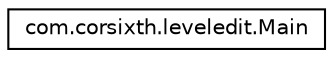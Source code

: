 digraph "Graphical Class Hierarchy"
{
 // LATEX_PDF_SIZE
  edge [fontname="Helvetica",fontsize="10",labelfontname="Helvetica",labelfontsize="10"];
  node [fontname="Helvetica",fontsize="10",shape=record];
  rankdir="LR";
  Node0 [label="com.corsixth.leveledit.Main",height=0.2,width=0.4,color="black", fillcolor="white", style="filled",URL="$classcom_1_1corsixth_1_1leveledit_1_1Main.html",tooltip=" "];
}
